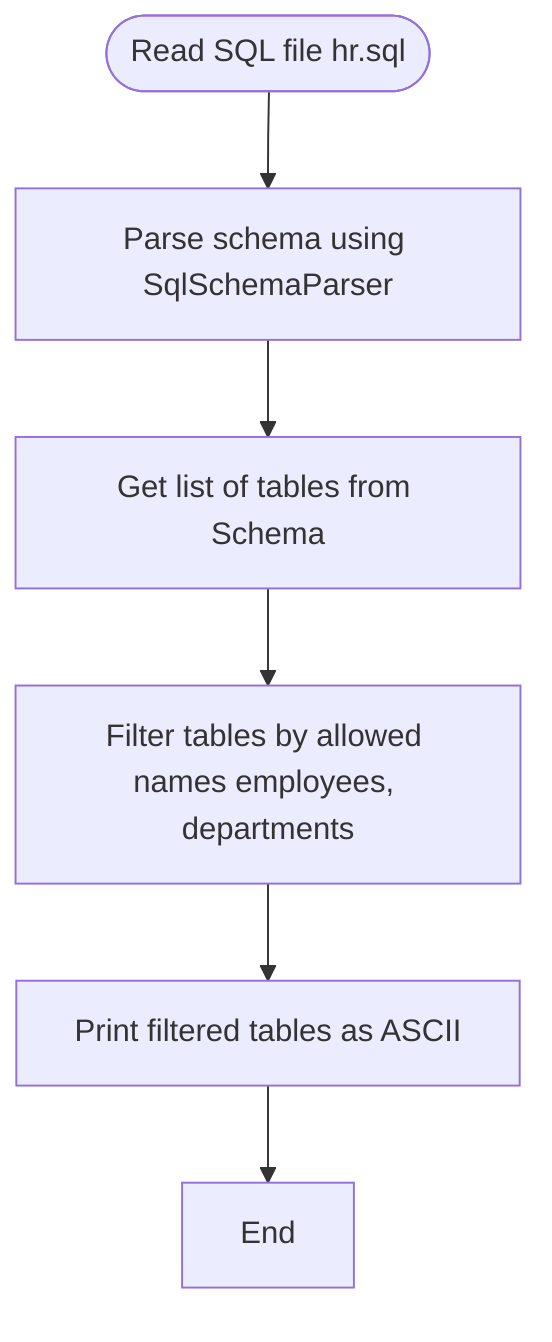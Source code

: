 flowchart TD
    A([Read SQL file hr.sql])
    A --> B[Parse schema using SqlSchemaParser]
    B --> C[Get list of tables from Schema]
    C --> D[Filter tables by allowed names employees, departments]
    D --> E[Print filtered tables as ASCII]
    E --> F[End]